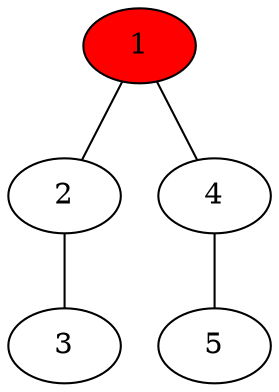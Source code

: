 graph MyGraph {
	1;
	2;
	3;
	4;
	5;
	1 -- 2;
	1 -- 4;
	2 -- 3;
	4 -- 5;
    1 [style=filled, fillcolor=red];
}
